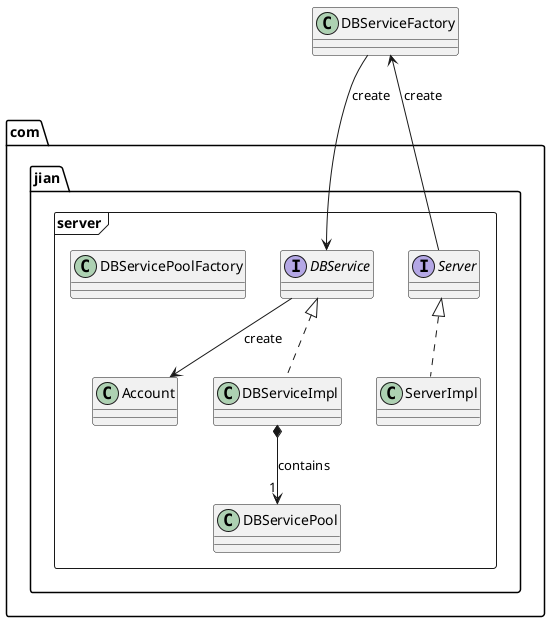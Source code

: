 @startuml


package com.jian.server <<Frame>>{
    interface DBService
    interface Server
    class Account
    class DBServiceImpl implements DBService
    class ServerImpl implements Server
    class DBServicePool
    class DBServicePoolFactory

}

Server --> DBServiceFactory : create
DBService --> Account : create
DBServiceImpl *-->"1" DBServicePool : contains
DBServiceFactory --> DBService: create

@enduml
